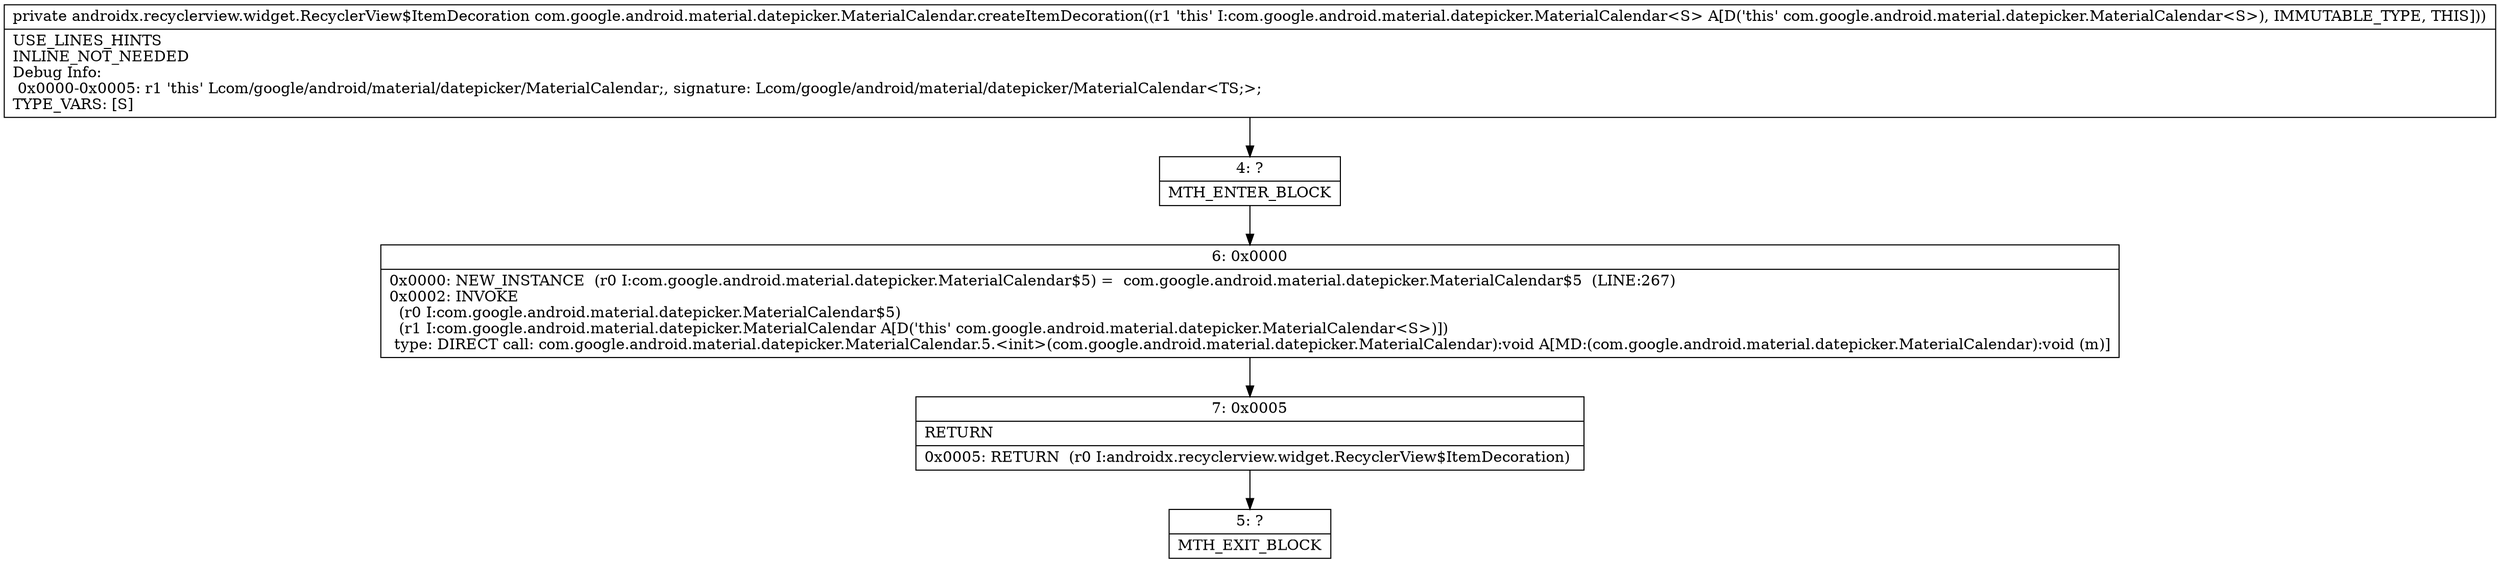 digraph "CFG forcom.google.android.material.datepicker.MaterialCalendar.createItemDecoration()Landroidx\/recyclerview\/widget\/RecyclerView$ItemDecoration;" {
Node_4 [shape=record,label="{4\:\ ?|MTH_ENTER_BLOCK\l}"];
Node_6 [shape=record,label="{6\:\ 0x0000|0x0000: NEW_INSTANCE  (r0 I:com.google.android.material.datepicker.MaterialCalendar$5) =  com.google.android.material.datepicker.MaterialCalendar$5  (LINE:267)\l0x0002: INVOKE  \l  (r0 I:com.google.android.material.datepicker.MaterialCalendar$5)\l  (r1 I:com.google.android.material.datepicker.MaterialCalendar A[D('this' com.google.android.material.datepicker.MaterialCalendar\<S\>)])\l type: DIRECT call: com.google.android.material.datepicker.MaterialCalendar.5.\<init\>(com.google.android.material.datepicker.MaterialCalendar):void A[MD:(com.google.android.material.datepicker.MaterialCalendar):void (m)]\l}"];
Node_7 [shape=record,label="{7\:\ 0x0005|RETURN\l|0x0005: RETURN  (r0 I:androidx.recyclerview.widget.RecyclerView$ItemDecoration) \l}"];
Node_5 [shape=record,label="{5\:\ ?|MTH_EXIT_BLOCK\l}"];
MethodNode[shape=record,label="{private androidx.recyclerview.widget.RecyclerView$ItemDecoration com.google.android.material.datepicker.MaterialCalendar.createItemDecoration((r1 'this' I:com.google.android.material.datepicker.MaterialCalendar\<S\> A[D('this' com.google.android.material.datepicker.MaterialCalendar\<S\>), IMMUTABLE_TYPE, THIS]))  | USE_LINES_HINTS\lINLINE_NOT_NEEDED\lDebug Info:\l  0x0000\-0x0005: r1 'this' Lcom\/google\/android\/material\/datepicker\/MaterialCalendar;, signature: Lcom\/google\/android\/material\/datepicker\/MaterialCalendar\<TS;\>;\lTYPE_VARS: [S]\l}"];
MethodNode -> Node_4;Node_4 -> Node_6;
Node_6 -> Node_7;
Node_7 -> Node_5;
}

